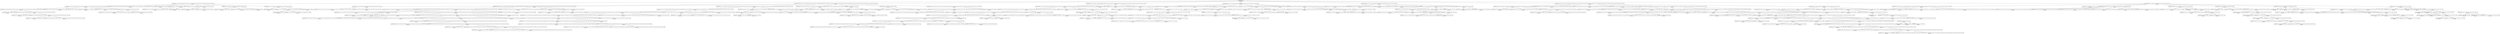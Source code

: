 digraph G{
node [shape=box];
edge [fontname=helvetica];
0 [label=<represent=None<br/>type=None<br/>>];
7 [label=<represent=[87, ['37', '103', '39', '29', '33', '104', '81', '41', '43', '11', '30', '27', '82', '12', '44', '45', '34', '42', '28', '25', '53', '38', '46', '40', '26', '54']]<br/>type=199<br/>>];
14 [label=<represent=[6, ['37', '103', '39', '29', '33', '104', '81', '41', '43', '11', '30', '27', '82', '12', '44', '45', '34', '42', '28', '25', '53', '38', '46', '40', '26', '54']]<br/>type=199<br/>>];
19 [label=<represent=[3, ['37', '103', '39', '29', '33', '104', '81', '41', '43', '11', '30', '27', '82', '12', '44', '45', '34', '42', '28', '25', '53', '38', '46', '40', '26', '54']]<br/>type=199<br/>>];
21 [label=<represent=[1, ['11', '53', '12', '54']]<br/>type=195<br/>>];
20 [label=<represent=[0, ['37', '103', '39', '29', '33', '104', '81', '41', '43', '11', '30', '27', '82', '12', '44', '45', '34', '42', '28', '25', '53', '38', '46', '40', '26', '54']]<br/>type=199<br/>>];
23 [label=<represent=[7, ['37', '39', '33', '43', '34', '44', '40', '38']]<br/>type=195<br/>>];
22 [label=<represent=[0, ['37', '103', '39', '29', '33', '104', '81', '41', '43', '11', '30', '27', '82', '12', '44', '45', '34', '42', '28', '25', '53', '38', '46', '40', '26', '54']]<br/>type=199<br/>>];
25 [label=<represent=[8, ['77', '78', '29', '41', '30', '42', '101', '102']]<br/>type=195<br/>>];
24 [label=<represent=[0, ['37', '103', '39', '29', '33', '104', '81', '41', '43', '11', '30', '27', '82', '12', '44', '45', '34', '42', '28', '25', '53', '38', '46', '40', '26', '54']]<br/>type=199<br/>>];
18 [label=<represent=[0, ['87', '7', '107', '43', '8', '63', '41', '88', '3', '108', '44', '45', '5', '42', '53', '6', '225', '46', '54', '64', '4', '226']]<br/>type=195<br/>>];
17 [label=<represent=[1, ['37', '25', '83', '84', '1', '2', '38', '26']]<br/>type=209<br/>>];
16 [label=<represent=[12, ['11', '87', '27', '73', '63', '13', '14', '12', '88', '28', '74', '64']]<br/>type=191<br/>>];
15 [label=<represent=[10, ['37', '21', '39', '25', '22', '29', '26', '33', '30', '34', '38', '40']]<br/>type=218<br/>>];
27 [label=<represent=[0, ['37', '95', '21', '39', '40', '23', '43', '96', '24', '211', '137', '22', '44', '138', '212', '19', '20', '38']]<br/>type=209<br/>>];
26 [label=<represent=[1, ['37', '21', '39', '25', '22', '29', '26', '33', '30', '34', '38', '40']]<br/>type=218<br/>>];
13 [label=<represent=[5, ['3', '31', '43', '115', '32', '103', '29', '41', '33', '44', '42', '34', '25', '53', '203', '30', '77', '104', '81', '129', '130', '4', '116', '26', '54', '204', '78', '82']]<br/>type=195<br/>>];
12 [label=<represent=[2, ['29', '37', '30', '39', '38', '40']]<br/>type=209<br/>>];
11 [label=<represent=[19, ['15', '77', '103', '163', '78', '33', '67', '104', '81', '164', '68', '82', '34', '16']]<br/>type=191<br/>>];
29 [label=<represent=[1, ['15', '77', '103', '163', '78', '33', '67', '104', '81', '164', '68', '82', '34', '16']]<br/>type=191<br/>>];
28 [label=<represent=[0, ['103', '104', '81', '82']]<br/>type=199<br/>>];
10 [label=<represent=[17, ['37', '39', '29', '7', '8', '63', '30', '64', '38', '40']]<br/>type=218<br/>>];
31 [label=<represent=[0, ['37', '39', '63', '64', '38', '40']]<br/>type=209<br/>>];
30 [label=<represent=[1, ['37', '39', '29', '7', '8', '63', '30', '64', '38', '40']]<br/>type=218<br/>>];
9 [label=<represent=[27, ['37', '29', '85', '30', '27', '7', '39', '8', '33', '86', '34', '28', '38', '40']]<br/>type=210<br/>>];
34 [label=<represent=[0, ['37', '39', '7', '8', '33', '38', '40', '34']]<br/>type=218<br/>>];
33 [label=<represent=[2, ['37', '29', '85', '30', '27', '7', '39', '8', '33', '86', '34', '28', '38', '40']]<br/>type=210<br/>>];
32 [label=<represent=[1, ['27', '28']]<br/>type=199<br/>>];
8 [label=<represent=[25, ['7', '37', '49', '43', '9', '10', '11', '50', '39', '44', '12', '193', '38', '40', '8', '194']]<br/>type=203<br/>>];
37 [label=<represent=[0, ['37', '39', '38', '40']]<br/>type=209<br/>>];
36 [label=<represent=[3, ['7', '37', '49', '43', '9', '10', '11', '50', '39', '44', '12', '193', '38', '40', '8', '194']]<br/>type=203<br/>>];
39 [label=<represent=[0, ['37', '39', '38', '40']]<br/>type=209<br/>>];
38 [label=<represent=[1, ['7', '37', '49', '43', '9', '10', '11', '50', '39', '44', '12', '193', '38', '40', '8', '194']]<br/>type=203<br/>>];
35 [label=<represent=[1, ['37', '43', '44', '38']]<br/>type=199<br/>>];
6 [label=<represent=[289, ['33', '29', '3', '5', '6', '43', '49', '34', '30', '51', '31', '50', '107', '44', '203', '93', '108', '49', '52', '33', '204', '50', '115', '215', '41', '43', '94', '97', '98', '129', '34', '69', '42', '44', '53', '45', '130', '216', '54', '135', '116', '46', '119', '49', '70', '63', '50', '5', '4', '32', '136', '120', '64', '6']]<br/>type=195<br/>>];
46 [label=<represent=[5, ['1', '37', '39', '29', '33', '30', '31', '34', '51', '52', '33', '34', '69', '2', '38', '40', '32', '70']]<br/>type=199<br/>>];
48 [label=<represent=[1, ['3', '27', '21', '28', '29', '7', '30', '8', '31', '33', '34', '35', '22', '1', '9', '10', '11', '36', '33', '34', '7', '8', '2', '4', '32', '12']]<br/>type=195<br/>>];
47 [label=<represent=[0, ['1', '37', '39', '29', '33', '30', '31', '34', '51', '52', '33', '34', '69', '2', '38', '40', '32', '70']]<br/>type=199<br/>>];
45 [label=<represent=[97, ['33', '29', '3', '5', '6', '43', '49', '34', '30', '51', '31', '50', '107', '44', '203', '93', '108', '49', '52', '33', '204', '50', '115', '215', '41', '43', '94', '97', '98', '129', '34', '69', '42', '44', '53', '45', '130', '216', '54', '135', '116', '46', '119', '49', '70', '63', '50', '5', '4', '32', '136', '120', '64', '6']]<br/>type=195<br/>>];
53 [label=<represent=[32, ['33', '29', '21', '43', '39', '34', '22', '30', '44', '85', '41', '42', '135', '136', '86', '119', '40', '120']]<br/>type=199<br/>>];
52 [label=<represent=[58, ['33', '29', '3', '5', '6', '43', '49', '34', '30', '51', '31', '50', '107', '44', '203', '93', '108', '49', '52', '33', '204', '50', '115', '215', '41', '43', '94', '97', '98', '129', '34', '69', '42', '44', '53', '45', '130', '216', '54', '135', '116', '46', '119', '49', '70', '63', '50', '5', '4', '32', '136', '120', '64', '6']]<br/>type=195<br/>>];
57 [label=<represent=[39, ['101', '21', '43', '105', '3', '31', '22', '73', '106', '93', '94', '127', '44', '203', '23', '204', '119', '74', '81', '102', '4', '32', '128', '24', '120', '82']]<br/>type=191<br/>>];
56 [label=<represent=[45, ['33', '93', '34', '94', '127', '128', '129', '130']]<br/>type=209<br/>>];
59 [label=<represent=[1, ['33', '93', '34', '94', '127', '128', '129', '130']]<br/>type=209<br/>>];
58 [label=<represent=[0, ['11', '3', '127', '128', '129', '130', '12', '4']]<br/>type=195<br/>>];
55 [label=<represent=[52, ['33', '29', '3', '5', '6', '43', '49', '34', '30', '51', '31', '50', '107', '44', '203', '93', '108', '49', '52', '33', '204', '50', '115', '215', '41', '43', '94', '97', '98', '129', '34', '69', '42', '44', '53', '45', '130', '216', '54', '135', '116', '46', '119', '49', '70', '63', '50', '5', '4', '32', '136', '120', '64', '6']]<br/>type=195<br/>>];
62 [label=<represent=[10, ['15', '29', '23', '95', '30', '96', '31', '141', '32', '29', '24', '81', '30', '99', '129', '82', '16', '142', '100', '130']]<br/>type=191<br/>>];
64 [label=<represent=[0, ['15', '29', '23', '95', '30', '96', '31', '141', '32', '29', '24', '81', '30', '99', '129', '82', '16', '142', '100', '130']]<br/>type=191<br/>>];
63 [label=<represent=[1, ['3', '5', '105', '33', '221', '99', '73', '95', '96', '141', '34', '69', '74', '81', '70', '63', '222', '61', '82', '142', '19', '4', '6', '106', '100', '64', '62', '20']]<br/>type=199<br/>>];
61 [label=<represent=[47, ['33', '29', '3', '5', '6', '43', '49', '34', '30', '51', '31', '50', '107', '44', '203', '93', '108', '49', '52', '33', '204', '50', '115', '215', '41', '43', '94', '97', '98', '129', '34', '69', '42', '44', '53', '45', '130', '216', '54', '135', '116', '46', '119', '49', '70', '63', '50', '5', '4', '32', '136', '120', '64', '6']]<br/>type=195<br/>>];
67 [label=<represent=[30, ['3', '105', '49', '50', '13', '14', '15', '107', '33', '34', '69', '70', '63', '81', '64', '82', '108', '5', '4', '106', '16', '6']]<br/>type=191<br/>>];
66 [label=<represent=[42, ['33', '29', '3', '5', '6', '43', '49', '34', '30', '51', '31', '50', '107', '44', '203', '93', '108', '49', '52', '33', '204', '50', '115', '215', '41', '43', '94', '97', '98', '129', '34', '69', '42', '44', '53', '45', '130', '216', '54', '135', '116', '46', '119', '49', '70', '63', '50', '5', '4', '32', '136', '120', '64', '6']]<br/>type=195<br/>>];
69 [label=<represent=[2, ['15', '31', '43', '44', '32', '16']]<br/>type=191<br/>>];
68 [label=<represent=[40, ['33', '29', '3', '5', '6', '43', '49', '34', '30', '51', '31', '50', '107', '44', '203', '93', '108', '49', '52', '33', '204', '50', '115', '215', '41', '43', '94', '97', '98', '129', '34', '69', '42', '44', '53', '45', '130', '216', '54', '135', '116', '46', '119', '49', '70', '63', '50', '5', '4', '32', '136', '120', '64', '6']]<br/>type=195<br/>>];
71 [label=<represent=[3, ['43', '29', '81', '44', '30', '31', '203', '82', '63', '204', '119', '32', '29', '21', '30', '99', '64', '120', '22', '100']]<br/>type=191<br/>>];
70 [label=<represent=[39, ['33', '29', '3', '5', '6', '43', '49', '34', '30', '51', '31', '50', '107', '44', '203', '93', '108', '49', '52', '33', '204', '50', '115', '215', '41', '43', '94', '97', '98', '129', '34', '69', '42', '44', '53', '45', '130', '216', '54', '135', '116', '46', '119', '49', '70', '63', '50', '5', '4', '32', '136', '120', '64', '6']]<br/>type=195<br/>>];
73 [label=<represent=[8, ['101', '111', '115', '112', '69', '116', '102', '70']]<br/>type=191<br/>>];
72 [label=<represent=[38, ['33', '29', '3', '5', '6', '43', '49', '34', '30', '51', '31', '50', '107', '44', '203', '93', '108', '49', '52', '33', '204', '50', '115', '215', '41', '43', '94', '97', '98', '129', '34', '69', '42', '44', '53', '45', '130', '216', '54', '135', '116', '46', '119', '49', '70', '63', '50', '5', '4', '32', '136', '120', '64', '6']]<br/>type=195<br/>>];
75 [label=<represent=[38, ['131', '11', '51', '3', '132', '12', '52', '4']]<br/>type=191<br/>>];
74 [label=<represent=[37, ['33', '29', '3', '5', '6', '43', '49', '34', '30', '51', '31', '50', '107', '44', '203', '93', '108', '49', '52', '33', '204', '50', '115', '215', '41', '43', '94', '97', '98', '129', '34', '69', '42', '44', '53', '45', '130', '216', '54', '135', '116', '46', '119', '49', '70', '63', '50', '5', '4', '32', '136', '120', '64', '6']]<br/>type=195<br/>>];
65 [label=<represent=[22, ['97', '43', '51', '95', '44', '52', '96', '98']]<br/>type=199<br/>>];
60 [label=<represent=[14, ['29', '30', '31', '69', '41', '42', '53', '54', '32', '70']]<br/>type=199<br/>>];
54 [label=<represent=[7, ['37', '51', '39', '31', '52', '33', '47', '34', '69', '48', '70', '33', '34', '51', '47', '52', '63', '32', '67', '48', '38', '40', '64', '68']]<br/>type=199<br/>>];
51 [label=<represent=[24, ['11', '29', '109', '41', '30', '31', '42', '33', '145', '49', '110', '50', '115', '34', '116', '69', '49', '50', '79', '12', '32', '146', '70', '80']]<br/>type=191<br/>>];
50 [label=<represent=[9, ['31', '93', '7', '94', '127', '8', '63', '23', '24', '64', '128', '32']]<br/>type=209<br/>>];
49 [label=<represent=[34, ['43', '41', '42', '53', '44', '203', '49', '50', '13', '54', '204', '14']]<br/>type=210<br/>>];
77 [label=<represent=[0, ['43', '41', '42', '53', '44', '203', '49', '50', '13', '54', '204', '14']]<br/>type=210<br/>>];
76 [label=<represent=[1, ['21', '43', '53', '31', '44', '203', '22', '83', '54', '32', '84', '204']]<br/>type=195<br/>>];
44 [label=<represent=[55, ['117', '5', '6', '49', '93', '118', '50', '29', '65', '107', '94', '43', '97', '30', '66', '99', '3', '63', '41', '42', '229', '44', '64', '45', '230', '135', '100', '21', '29', '136', '30', '27', '33', '22', '103', '108', '34', '51', '49', '46', '119', '50', '5', '98', '4', '28', '104', '52', '120', '6']]<br/>type=191<br/>>];
80 [label=<represent=[17, ['117', '5', '6', '49', '93', '118', '50', '29', '65', '107', '94', '43', '97', '30', '66', '99', '3', '63', '41', '42', '229', '44', '64', '45', '230', '135', '100', '21', '29', '136', '30', '27', '33', '22', '103', '108', '34', '51', '49', '46', '119', '50', '5', '98', '4', '28', '104', '52', '120', '6']]<br/>type=191<br/>>];
83 [label=<represent=[8, ['117', '5', '6', '49', '93', '118', '50', '29', '65', '107', '94', '43', '97', '30', '66', '99', '3', '63', '41', '42', '229', '44', '64', '45', '230', '135', '100', '21', '29', '136', '30', '27', '33', '22', '103', '108', '34', '51', '49', '46', '119', '50', '5', '98', '4', '28', '104', '52', '120', '6']]<br/>type=191<br/>>];
86 [label=<represent=[6, ['117', '5', '6', '49', '93', '118', '50', '29', '65', '107', '94', '43', '97', '30', '66', '99', '3', '63', '41', '42', '229', '44', '64', '45', '230', '135', '100', '21', '29', '136', '30', '27', '33', '22', '103', '108', '34', '51', '49', '46', '119', '50', '5', '98', '4', '28', '104', '52', '120', '6']]<br/>type=191<br/>>];
88 [label=<represent=[5, ['117', '5', '6', '49', '93', '118', '50', '29', '65', '107', '94', '43', '97', '30', '66', '99', '3', '63', '41', '42', '229', '44', '64', '45', '230', '135', '100', '21', '29', '136', '30', '27', '33', '22', '103', '108', '34', '51', '49', '46', '119', '50', '5', '98', '4', '28', '104', '52', '120', '6']]<br/>type=191<br/>>];
90 [label=<represent=[4, ['117', '5', '6', '49', '93', '118', '50', '29', '65', '107', '94', '43', '97', '30', '66', '99', '3', '63', '41', '42', '229', '44', '64', '45', '230', '135', '100', '21', '29', '136', '30', '27', '33', '22', '103', '108', '34', '51', '49', '46', '119', '50', '5', '98', '4', '28', '104', '52', '120', '6']]<br/>type=191<br/>>];
92 [label=<represent=[3, ['117', '5', '6', '49', '93', '118', '50', '29', '65', '107', '94', '43', '97', '30', '66', '99', '3', '63', '41', '42', '229', '44', '64', '45', '230', '135', '100', '21', '29', '136', '30', '27', '33', '22', '103', '108', '34', '51', '49', '46', '119', '50', '5', '98', '4', '28', '104', '52', '120', '6']]<br/>type=191<br/>>];
91 [label=<represent=[5, ['3', '201', '43', '29', '21', '225', '202', '41', '30', '22', '99', '103', '213', '44', '45', '42', '53', '125', '46', '119', '226', '100', '54', '67', '135', '49', '4', '104', '214', '126', '120', '68', '136', '50']]<br/>type=195<br/>>];
94 [label=<represent=[0, ['3', '29', '5', '1', '30', '31', '145', '33', '2', '21', '227', '32', '67', '68', '34', '22', '51', '73', '228', '119', '146', '135', '120', '136', '4', '6', '52', '74']]<br/>type=191<br/>>];
93 [label=<represent=[1, ['3', '201', '43', '29', '21', '225', '202', '41', '30', '22', '99', '103', '213', '44', '45', '42', '53', '125', '46', '119', '226', '100', '54', '67', '135', '49', '4', '104', '214', '126', '120', '68', '136', '50']]<br/>type=195<br/>>];
89 [label=<represent=[2, ['107', '3', '108', '4']]<br/>type=195<br/>>];
87 [label=<represent=[4, ['29', '3', '107', '43', '97', '30', '31', '95', '53', '96', '241', '32', '44', '45', '54', '98', '4', '108', '46', '242']]<br/>type=195<br/>>];
85 [label=<represent=[9, ['29', '21', '97', '3', '43', '41', '95', '96', '17', '22', '42', '83', '145', '44', '227', '30', '146', '41', '228', '119', '18', '84', '95', '96', '241', '120', '42', '53', '242', '98', '4', '54']]<br/>type=195<br/>>];
84 [label=<represent=[4, ['105', '43', '33', '106', '44', '34', '51', '93', '94', '52']]<br/>type=199<br/>>];
82 [label=<represent=[15, ['3', '27', '51', '9', '28', '10', '15', '117', '55', '118', '56', '49', '50', '13', '14', '55', '49', '16', '50', '11', '5', '56', '4', '52', '12', '6']]<br/>type=195<br/>>];
96 [label=<represent=[0, ['101', '3', '97', '49', '50', '13', '102', '4', '98', '14']]<br/>type=191<br/>>];
95 [label=<represent=[4, ['3', '27', '51', '9', '28', '10', '15', '117', '55', '118', '56', '49', '50', '13', '14', '55', '49', '16', '50', '11', '5', '56', '4', '52', '12', '6']]<br/>type=195<br/>>];
81 [label=<represent=[5, ['61', '41', '47', '117', '29', '62', '133', '48', '30', '131', '118', '42', '132', '81', '135', '134', '82', '136']]<br/>type=199<br/>>];
79 [label=<represent=[6, ['3', '63', '41', '101', '117', '163', '31', '42', '53', '64', '102', '118', '32', '54', '164', '4']]<br/>type=195<br/>>];
98 [label=<represent=[7, ['101', '5', '3', '102', '6', '4']]<br/>type=191<br/>>];
100 [label=<represent=[1, ['101', '5', '3', '102', '6', '4']]<br/>type=191<br/>>];
99 [label=<represent=[0, ['101', '3', '4', '109', '110', '102']]<br/>type=195<br/>>];
97 [label=<represent=[2, ['3', '63', '41', '101', '117', '163', '31', '42', '53', '64', '102', '118', '32', '54', '164', '4']]<br/>type=195<br/>>];
78 [label=<represent=[12, ['5', '69', '41', '70', '43', '42', '149', '103', '44', '150', '135', '136', '6', '104']]<br/>type=199<br/>>];
102 [label=<represent=[0, ['3', '107', '21', '149', '150', '135', '22', '136', '103', '104', '4', '108']]<br/>type=195<br/>>];
101 [label=<represent=[1, ['5', '69', '41', '70', '43', '42', '149', '103', '44', '150', '135', '136', '6', '104']]<br/>type=199<br/>>];
43 [label=<represent=[107, ['25', '49', '37', '50', '39', '29', '21', '26', '33', '40', '23', '75', '30', '24', '76', '31', '249', '22', '34', '69', '73', '49', '70', '50', '39', '32', '38', '250', '74', '40']]<br/>type=209<br/>>];
104 [label=<represent=[0, ['101', '29', '30', '31', '32', '102']]<br/>type=191<br/>>];
103 [label=<represent=[3, ['25', '29', '37', '247', '26', '63', '93', '30', '31', '39', '64', '94', '248', '32', '40', '38']]<br/>type=209<br/>>];
106 [label=<represent=[0, ['205', '87', '29', '88', '30', '31', '206', '32']]<br/>type=191<br/>>];
105 [label=<represent=[2, ['25', '29', '37', '247', '26', '63', '93', '30', '31', '39', '64', '94', '248', '32', '40', '38']]<br/>type=209<br/>>];
108 [label=<represent=[0, ['15', '29', '30', '31', '32', '67', '68', '49', '16', '50']]<br/>type=191<br/>>];
107 [label=<represent=[1, ['25', '29', '37', '247', '26', '63', '93', '30', '31', '39', '64', '94', '248', '32', '40', '38']]<br/>type=209<br/>>];
42 [label=<represent=[42, ['43', '33', '29', '44', '34', '30']]<br/>type=218<br/>>];
110 [label=<represent=[1, ['9', '10', '11', '43', '33', '29', '44', '45', '34', '30', '46', '12']]<br/>type=191<br/>>];
109 [label=<represent=[0, ['43', '33', '29', '44', '34', '30']]<br/>type=218<br/>>];
41 [label=<represent=[14, ['33', '81', '34', '51', '82', '52', '33', '34']]<br/>type=210<br/>>];
113 [label=<represent=[0, ['51', '52', '33', '34']]<br/>type=209<br/>>];
112 [label=<represent=[2, ['15', '5', '103', '6', '23', '33', '24', '34', '51', '52', '33', '104', '34', '16']]<br/>type=191<br/>>];
111 [label=<represent=[1, ['33', '81', '34', '51', '82', '52', '33', '34']]<br/>type=210<br/>>];
40 [label=<represent=[18, ['73', '65', '49', '74', '81', '61', '41', '43', '66', '50', '91', '39', '82', '62', '42', '29', '147', '44', '203', '148', '30', '27', '204', '119', '92', '65', '28', '120', '66', '67', '37', '40', '68', '38']]<br/>type=203<br/>>];
115 [label=<represent=[0, ['73', '65', '49', '74', '81', '61', '41', '43', '66', '50', '91', '39', '82', '62', '42', '29', '147', '44', '203', '148', '30', '27', '204', '119', '92', '65', '28', '120', '66', '67', '37', '40', '68', '38']]<br/>type=203<br/>>];
117 [label=<represent=[0, ['73', '65', '49', '74', '81', '61', '41', '43', '66', '50', '91', '39', '82', '62', '42', '29', '147', '44', '203', '148', '30', '27', '204', '119', '92', '65', '28', '120', '66', '67', '37', '40', '68', '38']]<br/>type=203<br/>>];
116 [label=<represent=[1, ['43', '3', '53', '44', '203', '27', '54', '204', '28', '4']]<br/>type=195<br/>>];
114 [label=<represent=[1, ['53', '43', '44', '203', '54', '204']]<br/>type=195<br/>>];
5 [label=<represent=[243, ['11', '67', '68', '21', '29', '145', '30', '99', '49', '93', '65', '75', '12', '15', '22', '76', '1', '55', '50', '94', '66', '63', '43', '100', '146', '2', '29', '135', '21', '64', '136', '22', '56', '59', '30', '16', '60', '44']]<br/>type=191<br/>>];
121 [label=<represent=[33, ['11', '67', '68', '21', '29', '145', '30', '99', '49', '93', '65', '75', '12', '15', '22', '76', '1', '55', '50', '94', '66', '63', '43', '100', '146', '2', '29', '135', '21', '64', '136', '22', '56', '59', '30', '16', '60', '44']]<br/>type=191<br/>>];
124 [label=<represent=[20, ['11', '67', '68', '21', '29', '145', '30', '99', '49', '93', '65', '75', '12', '15', '22', '76', '1', '55', '50', '94', '66', '63', '43', '100', '146', '2', '29', '135', '21', '64', '136', '22', '56', '59', '30', '16', '60', '44']]<br/>type=191<br/>>];
126 [label=<represent=[16, ['11', '67', '68', '21', '29', '145', '30', '99', '49', '93', '65', '75', '12', '15', '22', '76', '1', '55', '50', '94', '66', '63', '43', '100', '146', '2', '29', '135', '21', '64', '136', '22', '56', '59', '30', '16', '60', '44']]<br/>type=191<br/>>];
128 [label=<represent=[14, ['11', '67', '68', '21', '29', '145', '30', '99', '49', '93', '65', '75', '12', '15', '22', '76', '1', '55', '50', '94', '66', '63', '43', '100', '146', '2', '29', '135', '21', '64', '136', '22', '56', '59', '30', '16', '60', '44']]<br/>type=191<br/>>];
130 [label=<represent=[12, ['11', '67', '68', '21', '29', '145', '30', '99', '49', '93', '65', '75', '12', '15', '22', '76', '1', '55', '50', '94', '66', '63', '43', '100', '146', '2', '29', '135', '21', '64', '136', '22', '56', '59', '30', '16', '60', '44']]<br/>type=191<br/>>];
132 [label=<represent=[11, ['11', '67', '68', '21', '29', '145', '30', '99', '49', '93', '65', '75', '12', '15', '22', '76', '1', '55', '50', '94', '66', '63', '43', '100', '146', '2', '29', '135', '21', '64', '136', '22', '56', '59', '30', '16', '60', '44']]<br/>type=191<br/>>];
134 [label=<represent=[9, ['11', '67', '68', '21', '29', '145', '30', '99', '49', '93', '65', '75', '12', '15', '22', '76', '1', '55', '50', '94', '66', '63', '43', '100', '146', '2', '29', '135', '21', '64', '136', '22', '56', '59', '30', '16', '60', '44']]<br/>type=191<br/>>];
136 [label=<represent=[8, ['11', '67', '68', '21', '29', '145', '30', '99', '49', '93', '65', '75', '12', '15', '22', '76', '1', '55', '50', '94', '66', '63', '43', '100', '146', '2', '29', '135', '21', '64', '136', '22', '56', '59', '30', '16', '60', '44']]<br/>type=191<br/>>];
135 [label=<represent=[7, ['11', '7', '53', '8', '49', '12', '54', '50']]<br/>type=195<br/>>];
133 [label=<represent=[3, ['29', '3', '61', '30', '99', '62', '100', '67', '61', '62', '68', '9', '29', '10', '101', '30', '27', '102', '4', '28']]<br/>type=195<br/>>];
131 [label=<represent=[3, ['31', '41', '95', '96', '85', '17', '42', '145', '146', '135', '86', '18', '227', '95', '96', '136', '228', '32']]<br/>type=195<br/>>];
138 [label=<represent=[0, ['145', '181', '146', '182', '135', '121', '99', '122', '47', '136', '119', '48', '201', '100', '67', '202', '68', '61', '120', '62']]<br/>type=191<br/>>];
137 [label=<represent=[1, ['31', '41', '95', '96', '85', '17', '42', '145', '146', '135', '86', '18', '227', '95', '96', '136', '228', '32']]<br/>type=195<br/>>];
129 [label=<represent=[8, ['11', '43', '44', '12']]<br/>type=195<br/>>];
127 [label=<represent=[11, ['11', '65', '66', '67', '37', '68', '38', '12']]<br/>type=195<br/>>];
140 [label=<represent=[1, ['11', '67', '61', '68', '62', '12']]<br/>type=191<br/>>];
139 [label=<represent=[0, ['11', '65', '66', '67', '37', '68', '38', '12']]<br/>type=195<br/>>];
125 [label=<represent=[11, ['11', '49', '29', '37', '135', '21', '50', '136', '39', '211', '22', '30', '212', '12', '38', '40']]<br/>type=195<br/>>];
142 [label=<represent=[0, ['11', '229', '49', '99', '100', '67', '50', '79', '230', '68', '135', '80', '21', '23', '136', '33', '29', '24', '34', '51', '22', '73', '30', '27', '74', '103', '12', '52', '28', '104']]<br/>type=191<br/>>];
141 [label=<represent=[1, ['11', '49', '29', '37', '135', '21', '50', '136', '39', '211', '22', '30', '212', '12', '38', '40']]<br/>type=195<br/>>];
123 [label=<represent=[17, ['63', '23', '21', '24', '41', '64', '42', '22', '103', '104']]<br/>type=218<br/>>];
122 [label=<represent=[16, ['31', '11', '12', '101', '5', '32', '67', '81', '6', '63', '102', '13', '14', '23', '68', '64', '82', '24']]<br/>type=195<br/>>];
144 [label=<represent=[0, ['11', '63', '64', '12']]<br/>type=191<br/>>];
143 [label=<represent=[1, ['31', '11', '12', '101', '5', '32', '67', '81', '6', '63', '102', '13', '14', '23', '68', '64', '82', '24']]<br/>type=195<br/>>];
146 [label=<represent=[3, ['101', '99', '33', '34', '102', '100']]<br/>type=191<br/>>];
145 [label=<represent=[0, ['31', '11', '12', '101', '5', '32', '67', '81', '6', '63', '102', '13', '14', '23', '68', '64', '82', '24']]<br/>type=195<br/>>];
148 [label=<represent=[3, ['11', '131', '132', '67', '13', '14', '12', '68']]<br/>type=191<br/>>];
147 [label=<represent=[0, ['31', '11', '12', '101', '5', '32', '67', '81', '6', '63', '102', '13', '14', '23', '68', '64', '82', '24']]<br/>type=195<br/>>];
120 [label=<represent=[45, ['1', '63', '2', '64']]<br/>type=209<br/>>];
119 [label=<represent=[15, ['31', '51', '15', '52', '63', '32', '29', '64', '30', '16']]<br/>type=218<br/>>];
118 [label=<represent=[19, ['3', '5', '29', '30', '27', '21', '9', '28', '67', '68', '22', '10', '11', '29', '30', '12', '4', '6']]<br/>type=195<br/>>];
151 [label=<represent=[4, ['27', '11', '23', '24', '13', '28', '14', '12']]<br/>type=191<br/>>];
150 [label=<represent=[12, ['9', '29', '41', '30', '99', '10', '11', '100', '67', '68', '29', '42', '30', '12']]<br/>type=218<br/>>];
149 [label=<represent=[5, ['3', '5', '29', '30', '27', '21', '9', '28', '67', '68', '22', '10', '11', '29', '30', '12', '4', '6']]<br/>type=195<br/>>];
153 [label=<represent=[16, ['99', '1', '11', '145', '227', '100', '2', '29', '21', '228', '119', '12', '9', '146', '135', '30', '31', '22', '136', '73', '120', '10', '11', '32', '74', '12']]<br/>type=191<br/>>];
155 [label=<represent=[3, ['99', '1', '11', '145', '227', '100', '2', '29', '21', '228', '119', '12', '9', '146', '135', '30', '31', '22', '136', '73', '120', '10', '11', '32', '74', '12']]<br/>type=191<br/>>];
157 [label=<represent=[2, ['99', '1', '11', '145', '227', '100', '2', '29', '21', '228', '119', '12', '9', '146', '135', '30', '31', '22', '136', '73', '120', '10', '11', '32', '74', '12']]<br/>type=191<br/>>];
159 [label=<represent=[1, ['99', '1', '11', '145', '227', '100', '2', '29', '21', '228', '119', '12', '9', '146', '135', '30', '31', '22', '136', '73', '120', '10', '11', '32', '74', '12']]<br/>type=191<br/>>];
158 [label=<represent=[0, ['3', '1', '7', '2', '21', '49', '22', '9', '50', '10', '11', '4', '8', '12']]<br/>type=195<br/>>];
156 [label=<represent=[0, ['11', '29', '21', '30', '31', '22', '12', '32']]<br/>type=195<br/>>];
154 [label=<represent=[0, ['29', '3', '5', '21', '135', '101', '22', '103', '30', '99', '136', '4', '6', '102', '104', '100']]<br/>type=195<br/>>];
152 [label=<represent=[4, ['3', '5', '29', '30', '27', '21', '9', '28', '67', '68', '22', '10', '11', '29', '30', '12', '4', '6']]<br/>type=195<br/>>];
161 [label=<represent=[4, ['15', '29', '30', '31', '32', '27', '28', '29', '30', '31', '32', '29', '30', '27', '13', '16', '28', '14']]<br/>type=191<br/>>];
160 [label=<represent=[2, ['3', '5', '29', '30', '27', '21', '9', '28', '67', '68', '22', '10', '11', '29', '30', '12', '4', '6']]<br/>type=195<br/>>];
163 [label=<represent=[8, ['11', '12']]<br/>type=191<br/>>];
162 [label=<represent=[2, ['3', '5', '29', '30', '27', '21', '9', '28', '67', '68', '22', '10', '11', '29', '30', '12', '4', '6']]<br/>type=195<br/>>];
4 [label=<represent=[156, ['7', '53', '37', '54', '135', '38', '65', '61', '49', '136', '62', '66', '91', '8', '21', '33', '50', '39', '22', '34', '40', '92']]<br/>type=209<br/>>];
169 [label=<represent=[0, ['49', '41', '33', '50', '39', '34', '99', '73', '42', '74', '100', '40']]<br/>type=199<br/>>];
168 [label=<represent=[4, ['11', '53', '23', '91', '24', '92', '65', '54', '41', '147', '49', '66', '42', '148', '50', '39', '43', '40', '12', '44']]<br/>type=195<br/>>];
167 [label=<represent=[5, ['11', '91', '135', '136', '49', '50', '67', '13', '14', '92', '68', '109', '110', '12']]<br/>type=191<br/>>];
171 [label=<represent=[0, ['11', '91', '135', '136', '49', '50', '67', '13', '14', '92', '68', '109', '110', '12']]<br/>type=191<br/>>];
170 [label=<represent=[1, ['91', '92', '109', '81', '23', '24', '82', '110']]<br/>type=209<br/>>];
166 [label=<represent=[7, ['7', '53', '37', '54', '135', '38', '65', '61', '49', '136', '62', '66', '91', '8', '21', '33', '50', '39', '22', '34', '40', '92']]<br/>type=209<br/>>];
173 [label=<represent=[2, ['7', '53', '37', '54', '135', '38', '65', '61', '49', '136', '62', '66', '91', '8', '21', '33', '50', '39', '22', '34', '40', '92']]<br/>type=209<br/>>];
172 [label=<represent=[0, ['65', '49', '21', '66', '50', '37', '39', '22', '73', '74', '38', '40']]<br/>type=210<br/>>];
175 [label=<represent=[1, ['25', '26', '7', '65', '49', '8', '66', '50', '63', '21', '37', '39', '22', '38', '40', '64']]<br/>type=209<br/>>];
174 [label=<represent=[0, ['65', '49', '21', '66', '50', '37', '39', '22', '73', '74', '38', '40']]<br/>type=210<br/>>];
165 [label=<represent=[1, ['37', '21', '22', '38']]<br/>type=210<br/>>];
164 [label=<represent=[9, ['63', '37', '21', '95', '39', '22', '96', '175', '64', '176', '15', '19', '20', '33', '34', '40', '23', '38', '109', '16', '24', '110']]<br/>type=203<br/>>];
178 [label=<represent=[1, ['63', '37', '21', '95', '39', '22', '96', '175', '64', '176', '15', '19', '20', '33', '34', '40', '23', '38', '109', '16', '24', '110']]<br/>type=203<br/>>];
177 [label=<represent=[2, ['7', '95', '96', '211', '212', '8']]<br/>type=195<br/>>];
176 [label=<represent=[0, ['37', '21', '22', '38', '65', '66']]<br/>type=199<br/>>];
3 [label=<represent=[312, ['41', '31', '21', '43', '49', '105', '42', '145', '51', '106', '129', '50', '39', '32', '130', '22', '44', '146', '52', '40']]<br/>type=218<br/>>];
184 [label=<represent=[9, ['87', '39', '21', '69', '43', '44', '22', '103', '40', '104', '88', '70']]<br/>type=199<br/>>];
183 [label=<represent=[8, ['101', '123', '137', '138', '187', '129', '188', '189', '130', '190', '102', '124']]<br/>type=195<br/>>];
182 [label=<represent=[2, ['51', '235', '52', '236']]<br/>type=209<br/>>];
181 [label=<represent=[12, ['15', '41', '21', '189', '42', '145', '29', '22', '190', '30', '99', '83', '100', '67', '16', '146', '84', '68']]<br/>type=191<br/>>];
180 [label=<represent=[15, ['41', '31', '21', '43', '49', '105', '42', '145', '51', '106', '129', '50', '39', '32', '130', '22', '44', '146', '52', '40']]<br/>type=218<br/>>];
188 [label=<represent=[0, ['11', '43', '49', '41', '50', '44', '227', '42', '145', '228', '12', '146']]<br/>type=191<br/>>];
190 [label=<represent=[0, ['11', '43', '49', '41', '50', '44', '227', '42', '145', '228', '12', '146']]<br/>type=191<br/>>];
189 [label=<represent=[1, ['65', '11', '43', '49', '41', '50', '66', '44', '227', '42', '145', '228', '12', '146']]<br/>type=218<br/>>];
187 [label=<represent=[7, ['41', '31', '21', '43', '49', '105', '42', '145', '51', '106', '129', '50', '39', '32', '130', '22', '44', '146', '52', '40']]<br/>type=218<br/>>];
194 [label=<represent=[1, ['15', '125', '81', '23', '24', '129', '109', '126', '19', '130', '110', '16', '82', '20']]<br/>type=191<br/>>];
193 [label=<represent=[2, ['31', '161', '39', '162', '147', '40', '32', '148']]<br/>type=218<br/>>];
192 [label=<represent=[0, ['105', '55', '106', '129', '56', '59', '130', '60']]<br/>type=210<br/>>];
196 [label=<represent=[1, ['41', '31', '21', '43', '49', '105', '42', '145', '51', '106', '129', '50', '39', '32', '130', '22', '44', '146', '52', '40']]<br/>type=218<br/>>];
195 [label=<represent=[0, ['105', '55', '106', '129', '56', '59', '130', '60']]<br/>type=210<br/>>];
191 [label=<represent=[4, ['11', '41', '43', '95', '96', '12', '42', '44']]<br/>type=195<br/>>];
186 [label=<represent=[1, ['31', '127', '32', '128']]<br/>type=210<br/>>];
185 [label=<represent=[5, ['3', '5', '105', '106', '4', '6']]<br/>type=195<br/>>];
179 [label=<represent=[0, ['63', '77', '21', '47', '22', '39', '78', '40', '64', '48']]<br/>type=210<br/>>];
198 [label=<represent=[1, ['21', '185', '22', '199', '186', '200']]<br/>type=209<br/>>];
197 [label=<represent=[0, ['63', '77', '21', '47', '22', '39', '78', '40', '64', '48']]<br/>type=210<br/>>];
2 [label=<represent=[131, ['33', '37', '39', '41', '40', '49', '93', '34', '42', '69', '149', '75', '94', '76', '61', '105', '141', '55', '50', '5', '62', '29', '142', '30', '77', '70', '150', '33', '41', '139', '34', '25', '42', '183', '106', '56', '6', '140', '26', '184', '49', '38', '78', '50']]<br/>type=210<br/>>];
204 [label=<represent=[16, ['37', '33', '103', '39', '41', '34', '69', '42', '149', '147', '40', '150', '148', '135', '13', '14', '49', '50', '136', '104', '38', '70']]<br/>type=199<br/>>];
207 [label=<represent=[1, ['37', '39', '139', '103', '40', '140', '104', '38']]<br/>type=209<br/>>];
206 [label=<represent=[3, ['63', '141', '5', '11', '97', '149', '3', '64', '150', '135', '142', '6', '12', '98', '4', '136']]<br/>type=191<br/>>];
205 [label=<represent=[2, ['37', '33', '103', '39', '41', '34', '69', '42', '149', '147', '40', '150', '148', '135', '13', '14', '49', '50', '136', '104', '38', '70']]<br/>type=199<br/>>];
209 [label=<represent=[2, ['37', '13', '14', '49', '38', '109', '50', '110']]<br/>type=209<br/>>];
208 [label=<represent=[1, ['37', '33', '103', '39', '41', '34', '69', '42', '149', '147', '40', '150', '148', '135', '13', '14', '49', '50', '136', '104', '38', '70']]<br/>type=199<br/>>];
203 [label=<represent=[33, ['33', '41', '3', '5', '77', '42', '53', '101', '105', '34', '7', '8', '33', '34', '51', '102', '193', '4', '6', '78', '54', '106', '52', '194']]<br/>type=195<br/>>];
202 [label=<represent=[10, ['7', '49', '8', '63', '21', '50', '39', '75', '29', '76', '30', '77', '22', '64', '61', '62', '41', '42', '183', '40', '78', '184']]<br/>type=209<br/>>];
201 [label=<represent=[5, ['33', '11', '34', '51', '105', '141', '52', '63', '21', '22', '83', '64', '12', '106', '142', '84']]<br/>type=191<br/>>];
200 [label=<represent=[17, ['33', '37', '39', '41', '40', '49', '93', '34', '42', '69', '149', '75', '94', '76', '61', '105', '141', '55', '50', '5', '62', '29', '142', '30', '77', '70', '150', '33', '41', '139', '34', '25', '42', '183', '106', '56', '6', '140', '26', '184', '49', '38', '78', '50']]<br/>type=210<br/>>];
215 [label=<represent=[14, ['37', '131', '132', '67', '61', '68', '41', '62', '29', '30', '42', '38']]<br/>type=199<br/>>];
214 [label=<represent=[35, ['3', '73', '183', '45', '49', '50', '5', '69', '29', '184', '41', '46', '119', '30', '42', '77', '149', '4', '74', '6', '70', '120', '78', '150']]<br/>type=195<br/>>];
213 [label=<represent=[29, ['37', '41', '23', '42', '24', '29', '61', '62', '13', '14', '38', '30']]<br/>type=209<br/>>];
212 [label=<represent=[28, ['101', '143', '77', '49', '78', '102', '144', '50']]<br/>type=191<br/>>];
211 [label=<represent=[11, ['33', '37', '39', '41', '40', '49', '93', '34', '42', '69', '149', '75', '94', '76', '61', '105', '141', '55', '50', '5', '62', '29', '142', '30', '77', '70', '150', '33', '41', '139', '34', '25', '42', '183', '106', '56', '6', '140', '26', '184', '49', '38', '78', '50']]<br/>type=210<br/>>];
220 [label=<represent=[22, ['37', '41', '39', '51', '42', '145', '52', '69', '146', '70', '135', '38', '40', '136']]<br/>type=199<br/>>];
219 [label=<represent=[13, ['3', '5', '93', '53', '9', '45', '94', '127', '10', '101', '139', '69', '29', '30', '77', '102', '193', '54', '70', '194', '63', '135', '4', '6', '46', '128', '140', '78', '64', '136']]<br/>type=195<br/>>];
222 [label=<represent=[0, ['3', '5', '93', '53', '9', '45', '94', '127', '10', '101', '139', '69', '29', '30', '77', '102', '193', '54', '70', '194', '63', '135', '4', '6', '46', '128', '140', '78', '64', '136']]<br/>type=195<br/>>];
221 [label=<represent=[1, ['29', '139', '140', '69', '30', '70']]<br/>type=199<br/>>];
218 [label=<represent=[33, ['21', '63', '135', '37', '39', '22', '169', '64', '136', '170', '29', '30', '77', '40', '38', '78']]<br/>type=209<br/>>];
217 [label=<represent=[10, ['11', '5', '29', '30', '99', '33', '34', '100', '6', '13', '14', '12']]<br/>type=191<br/>>];
216 [label=<represent=[11, ['33', '37', '39', '41', '40', '49', '93', '34', '42', '69', '149', '75', '94', '76', '61', '105', '141', '55', '50', '5', '62', '29', '142', '30', '77', '70', '150', '33', '41', '139', '34', '25', '42', '183', '106', '56', '6', '140', '26', '184', '49', '38', '78', '50']]<br/>type=210<br/>>];
227 [label=<represent=[10, ['93', '94', '105', '43', '106', '44']]<br/>type=199<br/>>];
226 [label=<represent=[0, ['3', '105', '53', '169', '7', '99', '13', '170', '100', '14', '5', '106', '6', '4', '54', '8']]<br/>type=195<br/>>];
225 [label=<represent=[20, ['37', '39', '61', '62', '38', '40']]<br/>type=209<br/>>];
224 [label=<represent=[11, ['231', '225', '229', '77', '232', '226', '230', '78']]<br/>type=191<br/>>];
223 [label=<represent=[8, ['33', '37', '39', '41', '40', '49', '93', '34', '42', '69', '149', '75', '94', '76', '61', '105', '141', '55', '50', '5', '62', '29', '142', '30', '77', '70', '150', '33', '41', '139', '34', '25', '42', '183', '106', '56', '6', '140', '26', '184', '49', '38', '78', '50']]<br/>type=210<br/>>];
231 [label=<represent=[17, ['33', '37', '163', '39', '34', '38', '40', '164']]<br/>type=209<br/>>];
233 [label=<represent=[1, ['33', '37', '163', '39', '34', '38', '40', '164']]<br/>type=209<br/>>];
232 [label=<represent=[0, ['33', '41', '37', '163', '34', '42', '164', '38']]<br/>type=210<br/>>];
230 [label=<represent=[5, ['11', '77', '23', '24', '129', '49', '78', '12', '130', '50']]<br/>type=191<br/>>];
229 [label=<represent=[7, ['33', '37', '39', '41', '40', '49', '93', '34', '42', '69', '149', '75', '94', '76', '61', '105', '141', '55', '50', '5', '62', '29', '142', '30', '77', '70', '150', '33', '41', '139', '34', '25', '42', '183', '106', '56', '6', '140', '26', '184', '49', '38', '78', '50']]<br/>type=210<br/>>];
237 [label=<represent=[3, ['77', '83', '41', '89', '91', '61', '93', '95', '94', '97', '96', '62', '90', '78', '84', '42', '92', '98']]<br/>type=209<br/>>];
239 [label=<represent=[0, ['77', '83', '41', '89', '91', '61', '93', '95', '94', '97', '96', '62', '90', '78', '84', '42', '92', '98']]<br/>type=209<br/>>];
238 [label=<represent=[1, ['41', '93', '42', '94', '97', '98']]<br/>type=195<br/>>];
236 [label=<represent=[8, ['3', '93', '94', '105', '61', '62', '4', '106']]<br/>type=191<br/>>];
235 [label=<represent=[5, ['33', '37', '39', '41', '40', '49', '93', '34', '42', '69', '149', '75', '94', '76', '61', '105', '141', '55', '50', '5', '62', '29', '142', '30', '77', '70', '150', '33', '41', '139', '34', '25', '42', '183', '106', '56', '6', '140', '26', '184', '49', '38', '78', '50']]<br/>type=210<br/>>];
241 [label=<represent=[4, ['37', '49', '38', '50']]<br/>type=209<br/>>];
240 [label=<represent=[3, ['33', '37', '39', '41', '40', '49', '93', '34', '42', '69', '149', '75', '94', '76', '61', '105', '141', '55', '50', '5', '62', '29', '142', '30', '77', '70', '150', '33', '41', '139', '34', '25', '42', '183', '106', '56', '6', '140', '26', '184', '49', '38', '78', '50']]<br/>type=210<br/>>];
243 [label=<represent=[2, ['91', '139', '55', '56', '127', '92', '140', '128']]<br/>type=209<br/>>];
242 [label=<represent=[3, ['33', '37', '39', '41', '40', '49', '93', '34', '42', '69', '149', '75', '94', '76', '61', '105', '141', '55', '50', '5', '62', '29', '142', '30', '77', '70', '150', '33', '41', '139', '34', '25', '42', '183', '106', '56', '6', '140', '26', '184', '49', '38', '78', '50']]<br/>type=210<br/>>];
245 [label=<represent=[7, ['159', '105', '106', '29', '137', '175', '41', '61', '30', '27', '28', '29', '138', '176', '30', '77', '42', '62', '78', '160']]<br/>type=209<br/>>];
244 [label=<represent=[2, ['33', '37', '39', '41', '40', '49', '93', '34', '42', '69', '149', '75', '94', '76', '61', '105', '141', '55', '50', '5', '62', '29', '142', '30', '77', '70', '150', '33', '41', '139', '34', '25', '42', '183', '106', '56', '6', '140', '26', '184', '49', '38', '78', '50']]<br/>type=210<br/>>];
247 [label=<represent=[7, ['37', '49', '38', '50', '13', '14', '43', '44']]<br/>type=209<br/>>];
246 [label=<represent=[2, ['33', '37', '39', '41', '40', '49', '93', '34', '42', '69', '149', '75', '94', '76', '61', '105', '141', '55', '50', '5', '62', '29', '142', '30', '77', '70', '150', '33', '41', '139', '34', '25', '42', '183', '106', '56', '6', '140', '26', '184', '49', '38', '78', '50']]<br/>type=210<br/>>];
234 [label=<represent=[7, ['33', '34', '7', '41', '42', '8']]<br/>type=195<br/>>];
250 [label=<represent=[0, ['33', '34']]<br/>type=209<br/>>];
249 [label=<represent=[2, ['33', '34']]<br/>type=210<br/>>];
248 [label=<represent=[1, ['33', '34', '7', '41', '42', '8']]<br/>type=195<br/>>];
228 [label=<represent=[6, ['49', '3', '27', '50', '5', '205', '28', '29', '25', '30', '206', '26', '4', '6']]<br/>type=195<br/>>];
210 [label=<represent=[40, ['63', '64', '41', '49', '65', '50', '29', '66', '37', '42', '30', '131', '38', '132']]<br/>type=203<br/>>];
252 [label=<represent=[0, ['87', '41', '39', '29', '88', '40', '23', '42', '30', '24']]<br/>type=209<br/>>];
251 [label=<represent=[1, ['63', '64', '41', '49', '65', '50', '29', '66', '37', '42', '30', '131', '38', '132']]<br/>type=203<br/>>];
199 [label=<represent=[25, ['37', '49', '61', '29', '50', '39', '62', '30', '31', '40', '32', '67', '49', '50', '11', '68', '38', '12']]<br/>type=203<br/>>];
256 [label=<represent=[6, ['29', '159', '30', '27', '61', '28', '117', '29', '30', '77', '78', '160', '62', '65', '49', '50', '66', '37', '118', '38']]<br/>type=209<br/>>];
255 [label=<represent=[2, ['201', '61', '19', '20', '202', '62', '63', '64']]<br/>type=210<br/>>];
254 [label=<represent=[3, ['37', '49', '61', '29', '50', '39', '62', '30', '31', '40', '32', '67', '49', '50', '11', '68', '38', '12']]<br/>type=203<br/>>];
258 [label=<represent=[0, ['21', '39', '22', '83', '40', '84', '49', '50']]<br/>type=209<br/>>];
257 [label=<represent=[1, ['37', '49', '61', '29', '50', '39', '62', '30', '31', '40', '32', '67', '49', '50', '11', '68', '38', '12']]<br/>type=203<br/>>];
260 [label=<represent=[1, ['61', '62']]<br/>type=209<br/>>];
259 [label=<represent=[0, ['37', '49', '61', '29', '50', '39', '62', '30', '31', '40', '32', '67', '49', '50', '11', '68', '38', '12']]<br/>type=203<br/>>];
262 [label=<represent=[1, ['37', '39', '40', '49', '50', '13', '14', '21', '23', '151', '152', '22', '24', '38']]<br/>type=209<br/>>];
261 [label=<represent=[0, ['37', '49', '61', '29', '50', '39', '62', '30', '31', '40', '32', '67', '49', '50', '11', '68', '38', '12']]<br/>type=203<br/>>];
253 [label=<represent=[1, ['25', '11', '3', '5', '26', '12', '4', '6']]<br/>type=195<br/>>];
1 [label=<represent=[194, ['37', '49', '50', '39', '41', '42', '53', '15', '29', '30', '40', '16', '38', '54']]<br/>type=203<br/>>];
269 [label=<represent=[1, ['37', '39', '41', '43', '137', '163', '138', '165', '44', '167', '164', '67', '166', '169', '42', '168', '119', '137', '68', '120', '43', '170', '29', '138', '44', '171', '173', '175', '30', '172', '174', '40', '176', '38']]<br/>type=199<br/>>];
273 [label=<represent=[3, ['163', '79', '164', '80']]<br/>type=209<br/>>];
272 [label=<represent=[5, ['37', '39', '61', '29', '30', '40', '62', '38']]<br/>type=218<br/>>];
271 [label=<represent=[1, ['15', '29', '137', '138', '173', '30', '77', '16', '78', '67', '11', '174', '68', '12']]<br/>type=195<br/>>];
270 [label=<represent=[0, ['37', '39', '41', '43', '137', '163', '138', '165', '44', '167', '164', '67', '166', '169', '42', '168', '119', '137', '68', '120', '43', '170', '29', '138', '44', '171', '173', '175', '30', '172', '174', '40', '176', '38']]<br/>type=199<br/>>];
268 [label=<represent=[11, ['15', '49', '16', '50', '9', '10', '11', '12']]<br/>type=195<br/>>];
267 [label=<represent=[19, ['37', '49', '50', '21', '39', '41', '27', '125', '22', '42', '126', '40', '28', '29', '135', '38', '30', '136']]<br/>type=209<br/>>];
279 [label=<represent=[3, ['25', '37', '47', '49', '26', '33', '29', '50', '39', '30', '31', '34', '51', '48', '52', '41', '42', '53', '40', '38', '32', '54']]<br/>type=199<br/>>];
278 [label=<represent=[0, ['37', '27', '43', '49', '50', '39', '28', '29', '44', '30', '31', '32', '67', '68', '40', '38']]<br/>type=195<br/>>];
277 [label=<represent=[2, ['37', '49', '50', '21', '39', '41', '27', '125', '22', '42', '126', '40', '28', '29', '135', '38', '30', '136']]<br/>type=209<br/>>];
276 [label=<represent=[1, ['33', '37', '49', '41', '50', '39', '163', '42', '34', '40', '23', '164', '38', '24']]<br/>type=218<br/>>];
275 [label=<represent=[5, ['37', '39', '41', '151', '152', '42', '40', '38']]<br/>type=210<br/>>];
274 [label=<represent=[4, ['37', '49', '50', '39', '41', '42', '53', '15', '29', '30', '40', '16', '38', '54']]<br/>type=203<br/>>];
266 [label=<represent=[3, ['31', '73', '15', '32', '29', '30', '27', '23', '24', '74', '13', '14', '16', '28']]<br/>type=191<br/>>];
282 [label=<represent=[0, ['31', '73', '15', '32', '29', '30', '27', '23', '24', '74', '13', '14', '16', '28']]<br/>type=191<br/>>];
281 [label=<represent=[1, ['13', '14']]<br/>type=209<br/>>];
280 [label=<represent=[2, ['15', '19', '20', '33', '34', '23', '16', '24']]<br/>type=195<br/>>];
284 [label=<represent=[1, ['15', '111', '113', '33', '23', '34', '24', '112', '114', '29', '30', '16']]<br/>type=191<br/>>];
283 [label=<represent=[0, ['15', '19', '20', '33', '34', '23', '16', '24']]<br/>type=195<br/>>];
286 [label=<represent=[1, ['15', '67', '16', '68']]<br/>type=191<br/>>];
285 [label=<represent=[0, ['15', '19', '20', '33', '34', '23', '16', '24']]<br/>type=195<br/>>];
265 [label=<represent=[38, ['37', '29', '49', '30', '7', '8', '50', '39', '40', '38']]<br/>type=218<br/>>];
289 [label=<represent=[4, ['37', '7', '39', '8', '40', '38']]<br/>type=209<br/>>];
288 [label=<represent=[5, ['37', '29', '49', '30', '7', '8', '50', '39', '40', '38']]<br/>type=218<br/>>];
287 [label=<represent=[0, ['37', '21', '49', '61', '27', '62', '28', '67', '22', '50', '53', '39', '68', '40', '38', '54']]<br/>type=210<br/>>];
291 [label=<represent=[1, ['37', '39', '40', '38']]<br/>type=209<br/>>];
290 [label=<represent=[0, ['37', '21', '49', '61', '27', '62', '28', '67', '22', '50', '53', '39', '68', '40', '38', '54']]<br/>type=210<br/>>];
293 [label=<represent=[1, ['37', '39', '40', '38']]<br/>type=209<br/>>];
292 [label=<represent=[0, ['37', '21', '49', '61', '27', '62', '28', '67', '22', '50', '53', '39', '68', '40', '38', '54']]<br/>type=210<br/>>];
295 [label=<represent=[1, ['37', '39', '40', '38']]<br/>type=209<br/>>];
294 [label=<represent=[0, ['37', '21', '49', '61', '27', '62', '28', '67', '22', '50', '53', '39', '68', '40', '38', '54']]<br/>type=210<br/>>];
297 [label=<represent=[1, ['53', '49', '7', '50', '67', '13', '14', '23', '24', '49', '68', '50', '39', '40', '54', '8']]<br/>type=209<br/>>];
296 [label=<represent=[0, ['37', '21', '49', '61', '27', '62', '28', '67', '22', '50', '53', '39', '68', '40', '38', '54']]<br/>type=210<br/>>];
299 [label=<represent=[1, ['37', '39', '63', '40', '38', '64']]<br/>type=209<br/>>];
298 [label=<represent=[0, ['37', '21', '49', '61', '27', '62', '28', '67', '22', '50', '53', '39', '68', '40', '38', '54']]<br/>type=210<br/>>];
264 [label=<represent=[8, ['29', '49', '37', '50', '39', '30', '31', '38', '109', '40', '32', '110']]<br/>type=210<br/>>];
303 [label=<represent=[0, ['37', '38']]<br/>type=209<br/>>];
302 [label=<represent=[3, ['101', '109', '110', '102']]<br/>type=191<br/>>];
301 [label=<represent=[1, ['29', '49', '37', '50', '39', '30', '31', '38', '109', '40', '32', '110']]<br/>type=210<br/>>];
305 [label=<represent=[1, ['17', '18', '109', '219', '110', '220']]<br/>type=191<br/>>];
304 [label=<represent=[0, ['29', '49', '37', '50', '39', '30', '31', '38', '109', '40', '32', '110']]<br/>type=210<br/>>];
300 [label=<represent=[8, ['69', '29', '1', '37', '39', '30', '31', '70', '2', '32', '40', '38']]<br/>type=199<br/>>];
309 [label=<represent=[1, ['37', '38']]<br/>type=209<br/>>];
308 [label=<represent=[3, ['15', '181', '183', '105', '99', '182', '49', '184', '100', '29', '41', '50', '42', '53', '39', '30', '31', '32', '29', '54', '40', '106', '30', '16']]<br/>type=191<br/>>];
307 [label=<represent=[0, ['29', '137', '30', '138']]<br/>type=210<br/>>];
306 [label=<represent=[5, ['69', '29', '1', '37', '39', '30', '31', '70', '2', '32', '40', '38']]<br/>type=199<br/>>];
312 [label=<represent=[1, ['1', '37', '2', '38']]<br/>type=209<br/>>];
311 [label=<represent=[0, ['81', '82', '29', '30']]<br/>type=210<br/>>];
310 [label=<represent=[2, ['69', '29', '1', '37', '39', '30', '31', '70', '2', '32', '40', '38']]<br/>type=199<br/>>];
314 [label=<represent=[1, ['37', '38']]<br/>type=209<br/>>];
313 [label=<represent=[0, ['69', '29', '1', '37', '39', '30', '31', '70', '2', '32', '40', '38']]<br/>type=199<br/>>];
263 [label=<represent=[7, ['1', '43', '49', '50', '39', '44', '2', '21', '22', '41', '42', '40']]<br/>type=203<br/>>];
319 [label=<represent=[3, ['21', '95', '96', '17', '22', '18', '41', '95', '96', '241', '242', '95', '96', '17', '42', '18', '19', '20']]<br/>type=195<br/>>];
318 [label=<represent=[0, ['185', '5', '69', '186', '6', '39', '87', '70', '40', '88']]<br/>type=209<br/>>];
317 [label=<represent=[2, ['101', '102']]<br/>type=191<br/>>];
316 [label=<represent=[4, ['161', '162']]<br/>type=210<br/>>];
315 [label=<represent=[1, ['1', '43', '49', '50', '39', '44', '2', '21', '22', '41', '42', '40']]<br/>type=203<br/>>];
323 [label=<represent=[3, ['39', '40']]<br/>type=209<br/>>];
322 [label=<represent=[6, ['153', '154']]<br/>type=210<br/>>];
321 [label=<represent=[0, ['1', '43', '49', '50', '39', '44', '2', '21', '22', '41', '42', '40']]<br/>type=203<br/>>];
326 [label=<represent=[2, ['91', '49', '92', '50']]<br/>type=209<br/>>];
325 [label=<represent=[3, ['49', '50']]<br/>type=210<br/>>];
324 [label=<represent=[0, ['1', '43', '49', '50', '39', '44', '2', '21', '22', '41', '42', '40']]<br/>type=203<br/>>];
328 [label=<represent=[2, ['39', '40']]<br/>type=210<br/>>];
327 [label=<represent=[0, ['1', '43', '49', '50', '39', '44', '2', '21', '22', '41', '42', '40']]<br/>type=203<br/>>];
320 [label=<represent=[2, ['21', '15', '22', '217', '41', '42', '53', '16', '218', '54']]<br/>type=195<br/>>];
331 [label=<represent=[3, ['197', '199', '198', '200']]<br/>type=209<br/>>];
330 [label=<represent=[4, ['159', '160']]<br/>type=210<br/>>];
329 [label=<represent=[0, ['21', '15', '22', '217', '41', '42', '53', '16', '218', '54']]<br/>type=195<br/>>];
0 -> 1;
0 -> 2;
0 -> 3;
0 -> 4;
0 -> 5;
0 -> 6;
0 -> 7;
7 -> 8;
7 -> 9;
7 -> 10;
7 -> 11;
7 -> 12;
7 -> 13;
7 -> 14;
14 -> 15;
14 -> 16;
14 -> 17;
14 -> 18;
14 -> 19;
19 -> 20;
19 -> 21;
20 -> 22;
20 -> 23;
22 -> 24;
22 -> 25;
15 -> 26;
15 -> 27;
11 -> 28;
11 -> 29;
10 -> 30;
10 -> 31;
9 -> 32;
9 -> 33;
9 -> 34;
8 -> 35;
8 -> 36;
8 -> 37;
36 -> 38;
36 -> 39;
6 -> 40;
6 -> 41;
6 -> 42;
6 -> 43;
6 -> 44;
6 -> 45;
6 -> 46;
46 -> 47;
46 -> 48;
45 -> 49;
45 -> 50;
45 -> 51;
45 -> 52;
45 -> 53;
52 -> 54;
52 -> 55;
52 -> 56;
52 -> 57;
56 -> 58;
56 -> 59;
55 -> 60;
55 -> 61;
55 -> 62;
62 -> 63;
62 -> 64;
61 -> 65;
61 -> 66;
61 -> 67;
66 -> 68;
66 -> 69;
68 -> 70;
68 -> 71;
70 -> 72;
70 -> 73;
72 -> 74;
72 -> 75;
49 -> 76;
49 -> 77;
44 -> 78;
44 -> 79;
44 -> 80;
80 -> 81;
80 -> 82;
80 -> 83;
83 -> 84;
83 -> 85;
83 -> 86;
86 -> 87;
86 -> 88;
88 -> 89;
88 -> 90;
90 -> 91;
90 -> 92;
91 -> 93;
91 -> 94;
82 -> 95;
82 -> 96;
79 -> 97;
79 -> 98;
98 -> 99;
98 -> 100;
78 -> 101;
78 -> 102;
43 -> 103;
43 -> 104;
103 -> 105;
103 -> 106;
105 -> 107;
105 -> 108;
42 -> 109;
42 -> 110;
41 -> 111;
41 -> 112;
41 -> 113;
40 -> 114;
40 -> 115;
115 -> 116;
115 -> 117;
5 -> 118;
5 -> 119;
5 -> 120;
5 -> 121;
121 -> 122;
121 -> 123;
121 -> 124;
124 -> 125;
124 -> 126;
126 -> 127;
126 -> 128;
128 -> 129;
128 -> 130;
130 -> 131;
130 -> 132;
132 -> 133;
132 -> 134;
134 -> 135;
134 -> 136;
131 -> 137;
131 -> 138;
127 -> 139;
127 -> 140;
125 -> 141;
125 -> 142;
122 -> 143;
122 -> 144;
143 -> 145;
143 -> 146;
145 -> 147;
145 -> 148;
118 -> 149;
118 -> 150;
118 -> 151;
149 -> 152;
149 -> 153;
153 -> 154;
153 -> 155;
155 -> 156;
155 -> 157;
157 -> 158;
157 -> 159;
152 -> 160;
152 -> 161;
160 -> 162;
160 -> 163;
4 -> 164;
4 -> 165;
4 -> 166;
4 -> 167;
4 -> 168;
4 -> 169;
167 -> 170;
167 -> 171;
166 -> 172;
166 -> 173;
172 -> 174;
172 -> 175;
164 -> 176;
164 -> 177;
164 -> 178;
3 -> 179;
3 -> 180;
3 -> 181;
3 -> 182;
3 -> 183;
3 -> 184;
180 -> 185;
180 -> 186;
180 -> 187;
180 -> 188;
188 -> 189;
188 -> 190;
187 -> 191;
187 -> 192;
187 -> 193;
187 -> 194;
192 -> 195;
192 -> 196;
179 -> 197;
179 -> 198;
2 -> 199;
2 -> 200;
2 -> 201;
2 -> 202;
2 -> 203;
2 -> 204;
204 -> 205;
204 -> 206;
204 -> 207;
205 -> 208;
205 -> 209;
200 -> 210;
200 -> 211;
200 -> 212;
200 -> 213;
200 -> 214;
200 -> 215;
211 -> 216;
211 -> 217;
211 -> 218;
211 -> 219;
211 -> 220;
219 -> 221;
219 -> 222;
216 -> 223;
216 -> 224;
216 -> 225;
216 -> 226;
216 -> 227;
223 -> 228;
223 -> 229;
223 -> 230;
223 -> 231;
231 -> 232;
231 -> 233;
229 -> 234;
229 -> 235;
229 -> 236;
229 -> 237;
237 -> 238;
237 -> 239;
235 -> 240;
235 -> 241;
240 -> 242;
240 -> 243;
242 -> 244;
242 -> 245;
244 -> 246;
244 -> 247;
234 -> 248;
234 -> 249;
234 -> 250;
210 -> 251;
210 -> 252;
199 -> 253;
199 -> 254;
199 -> 255;
199 -> 256;
254 -> 257;
254 -> 258;
257 -> 259;
257 -> 260;
259 -> 261;
259 -> 262;
1 -> 263;
1 -> 264;
1 -> 265;
1 -> 266;
1 -> 267;
1 -> 268;
1 -> 269;
269 -> 270;
269 -> 271;
269 -> 272;
269 -> 273;
267 -> 274;
267 -> 275;
267 -> 276;
267 -> 277;
267 -> 278;
267 -> 279;
266 -> 280;
266 -> 281;
266 -> 282;
280 -> 283;
280 -> 284;
283 -> 285;
283 -> 286;
265 -> 287;
265 -> 288;
265 -> 289;
287 -> 290;
287 -> 291;
290 -> 292;
290 -> 293;
292 -> 294;
292 -> 295;
294 -> 296;
294 -> 297;
296 -> 298;
296 -> 299;
264 -> 300;
264 -> 301;
264 -> 302;
264 -> 303;
301 -> 304;
301 -> 305;
300 -> 306;
300 -> 307;
300 -> 308;
300 -> 309;
306 -> 310;
306 -> 311;
306 -> 312;
310 -> 313;
310 -> 314;
263 -> 315;
263 -> 316;
263 -> 317;
263 -> 318;
263 -> 319;
315 -> 320;
315 -> 321;
315 -> 322;
315 -> 323;
321 -> 324;
321 -> 325;
321 -> 326;
324 -> 327;
324 -> 328;
320 -> 329;
320 -> 330;
320 -> 331;
}